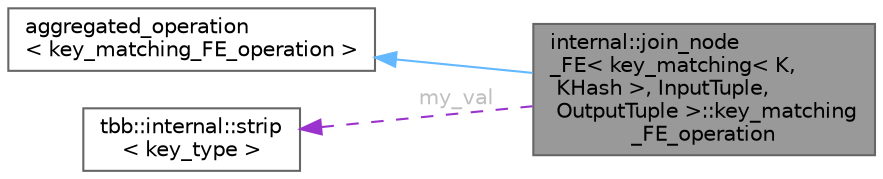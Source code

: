 digraph "internal::join_node_FE&lt; key_matching&lt; K, KHash &gt;, InputTuple, OutputTuple &gt;::key_matching_FE_operation"
{
 // LATEX_PDF_SIZE
  bgcolor="transparent";
  edge [fontname=Helvetica,fontsize=10,labelfontname=Helvetica,labelfontsize=10];
  node [fontname=Helvetica,fontsize=10,shape=box,height=0.2,width=0.4];
  rankdir="LR";
  Node1 [id="Node000001",label="internal::join_node\l_FE\< key_matching\< K,\l KHash \>, InputTuple,\l OutputTuple \>::key_matching\l_FE_operation",height=0.2,width=0.4,color="gray40", fillcolor="grey60", style="filled", fontcolor="black",tooltip=" "];
  Node2 -> Node1 [id="edge1_Node000001_Node000002",dir="back",color="steelblue1",style="solid",tooltip=" "];
  Node2 [id="Node000002",label="aggregated_operation\l\< key_matching_FE_operation \>",height=0.2,width=0.4,color="gray40", fillcolor="white", style="filled",tooltip=" "];
  Node3 -> Node1 [id="edge2_Node000001_Node000003",dir="back",color="darkorchid3",style="dashed",tooltip=" ",label=" my_val",fontcolor="grey" ];
  Node3 [id="Node000003",label="tbb::internal::strip\l\< key_type \>",height=0.2,width=0.4,color="gray40", fillcolor="white", style="filled",URL="$structtbb_1_1internal_1_1strip.html",tooltip=" "];
}
